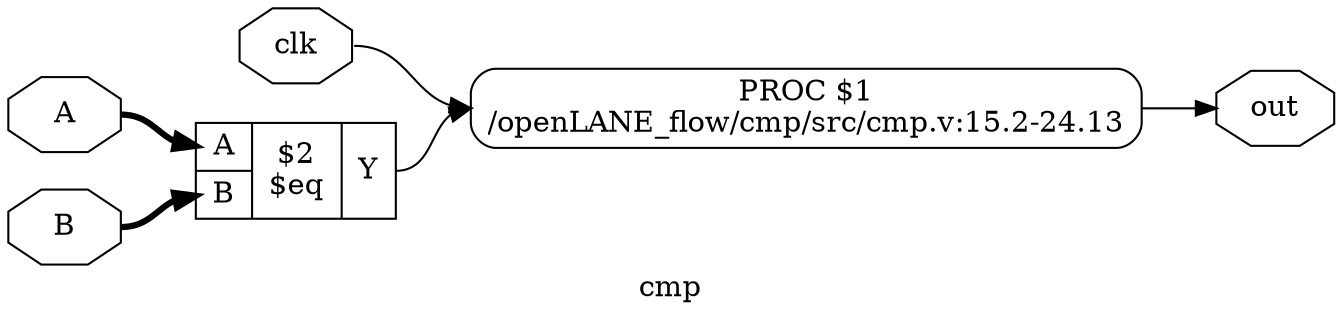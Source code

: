 digraph "cmp" {
label="cmp";
rankdir="LR";
remincross=true;
n5 [ shape=octagon, label="out", color="black", fontcolor="black" ];
n6 [ shape=octagon, label="B", color="black", fontcolor="black" ];
n7 [ shape=octagon, label="A", color="black", fontcolor="black" ];
n8 [ shape=octagon, label="clk", color="black", fontcolor="black" ];
c10 [ shape=record, label="{{<p7> A|<p6> B}|$2\n$eq|{<p9> Y}}" ];
p0 [shape=box, style=rounded, label="PROC $1\n/openLANE_flow/cmp/src/cmp.v:15.2-24.13"];
c10:p9:e -> p0:w [color="black", label=""];
p0:e -> n5:w [color="black", label=""];
n6:e -> c10:p6:w [color="black", style="setlinewidth(3)", label=""];
n7:e -> c10:p7:w [color="black", style="setlinewidth(3)", label=""];
n8:e -> p0:w [color="black", label=""];
}
